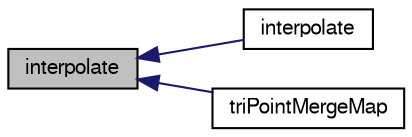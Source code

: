 digraph "interpolate"
{
  bgcolor="transparent";
  edge [fontname="FreeSans",fontsize="10",labelfontname="FreeSans",labelfontsize="10"];
  node [fontname="FreeSans",fontsize="10",shape=record];
  rankdir="LR";
  Node400 [label="interpolate",height=0.2,width=0.4,color="black", fillcolor="grey75", style="filled", fontcolor="black"];
  Node400 -> Node401 [dir="back",color="midnightblue",fontsize="10",style="solid",fontname="FreeSans"];
  Node401 [label="interpolate",height=0.2,width=0.4,color="black",URL="$a29350.html#a029efad35308b5ec162334dfcdc23b96"];
  Node400 -> Node402 [dir="back",color="midnightblue",fontsize="10",style="solid",fontname="FreeSans"];
  Node402 [label="triPointMergeMap",height=0.2,width=0.4,color="black",URL="$a29350.html#acfa4d85dd0898e89ca0598a2724fe407",tooltip="For every unmerged triangle point the point in the triSurface. "];
}
